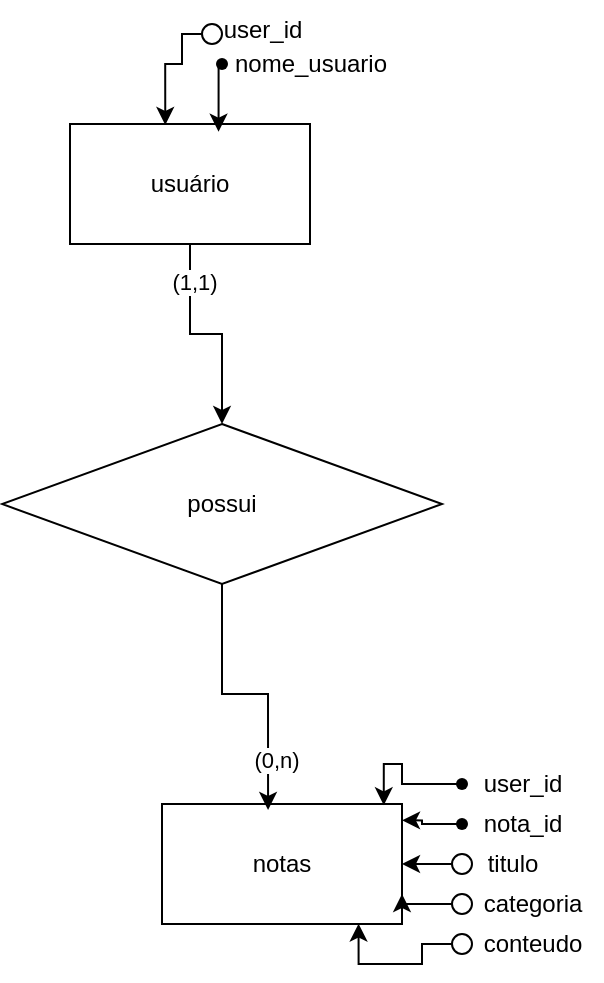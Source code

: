 <mxfile version="24.7.17">
  <diagram name="Página-1" id="VW7Ytd7cj07S4oblSxh-">
    <mxGraphModel dx="1195" dy="1791" grid="1" gridSize="10" guides="1" tooltips="1" connect="1" arrows="1" fold="1" page="1" pageScale="1" pageWidth="827" pageHeight="1169" math="0" shadow="0">
      <root>
        <mxCell id="0" />
        <mxCell id="1" parent="0" />
        <mxCell id="S0QI37z1_YAIbUaaQ4wB-6" style="edgeStyle=orthogonalEdgeStyle;rounded=0;orthogonalLoop=1;jettySize=auto;html=1;exitX=0.5;exitY=1;exitDx=0;exitDy=0;entryX=0.5;entryY=0;entryDx=0;entryDy=0;" edge="1" parent="1" source="S0QI37z1_YAIbUaaQ4wB-1" target="S0QI37z1_YAIbUaaQ4wB-3">
          <mxGeometry relative="1" as="geometry" />
        </mxCell>
        <mxCell id="S0QI37z1_YAIbUaaQ4wB-8" value="(1,1)" style="edgeLabel;html=1;align=center;verticalAlign=middle;resizable=0;points=[];" vertex="1" connectable="0" parent="S0QI37z1_YAIbUaaQ4wB-6">
          <mxGeometry x="-0.65" y="2" relative="1" as="geometry">
            <mxPoint as="offset" />
          </mxGeometry>
        </mxCell>
        <mxCell id="S0QI37z1_YAIbUaaQ4wB-1" value="usuário" style="rounded=0;whiteSpace=wrap;html=1;" vertex="1" parent="1">
          <mxGeometry x="294" y="60" width="120" height="60" as="geometry" />
        </mxCell>
        <mxCell id="S0QI37z1_YAIbUaaQ4wB-2" value="notas" style="rounded=0;whiteSpace=wrap;html=1;" vertex="1" parent="1">
          <mxGeometry x="340" y="400" width="120" height="60" as="geometry" />
        </mxCell>
        <mxCell id="S0QI37z1_YAIbUaaQ4wB-3" value="possui" style="rhombus;whiteSpace=wrap;html=1;" vertex="1" parent="1">
          <mxGeometry x="260" y="210" width="220" height="80" as="geometry" />
        </mxCell>
        <mxCell id="S0QI37z1_YAIbUaaQ4wB-7" style="edgeStyle=orthogonalEdgeStyle;rounded=0;orthogonalLoop=1;jettySize=auto;html=1;exitX=0.5;exitY=1;exitDx=0;exitDy=0;entryX=0.442;entryY=0.05;entryDx=0;entryDy=0;entryPerimeter=0;" edge="1" parent="1" source="S0QI37z1_YAIbUaaQ4wB-3" target="S0QI37z1_YAIbUaaQ4wB-2">
          <mxGeometry relative="1" as="geometry" />
        </mxCell>
        <mxCell id="S0QI37z1_YAIbUaaQ4wB-10" value="(0,n)" style="edgeLabel;html=1;align=center;verticalAlign=middle;resizable=0;points=[];" vertex="1" connectable="0" parent="S0QI37z1_YAIbUaaQ4wB-7">
          <mxGeometry x="0.635" y="4" relative="1" as="geometry">
            <mxPoint as="offset" />
          </mxGeometry>
        </mxCell>
        <mxCell id="S0QI37z1_YAIbUaaQ4wB-11" value="" style="shape=waypoint;sketch=0;fillStyle=solid;size=6;pointerEvents=1;points=[];fillColor=none;resizable=0;rotatable=0;perimeter=centerPerimeter;snapToPoint=1;" vertex="1" parent="1">
          <mxGeometry x="360" y="20" width="20" height="20" as="geometry" />
        </mxCell>
        <mxCell id="S0QI37z1_YAIbUaaQ4wB-13" value="" style="verticalLabelPosition=bottom;verticalAlign=top;html=1;shape=mxgraph.flowchart.on-page_reference;" vertex="1" parent="1">
          <mxGeometry x="360" y="10" width="10" height="10" as="geometry" />
        </mxCell>
        <mxCell id="S0QI37z1_YAIbUaaQ4wB-27" style="edgeStyle=orthogonalEdgeStyle;rounded=0;orthogonalLoop=1;jettySize=auto;html=1;entryX=0.619;entryY=0.064;entryDx=0;entryDy=0;entryPerimeter=0;" edge="1" parent="1" source="S0QI37z1_YAIbUaaQ4wB-11" target="S0QI37z1_YAIbUaaQ4wB-1">
          <mxGeometry relative="1" as="geometry" />
        </mxCell>
        <mxCell id="S0QI37z1_YAIbUaaQ4wB-28" style="edgeStyle=orthogonalEdgeStyle;rounded=0;orthogonalLoop=1;jettySize=auto;html=1;entryX=0.397;entryY=0.008;entryDx=0;entryDy=0;entryPerimeter=0;" edge="1" parent="1" source="S0QI37z1_YAIbUaaQ4wB-13" target="S0QI37z1_YAIbUaaQ4wB-1">
          <mxGeometry relative="1" as="geometry">
            <Array as="points">
              <mxPoint x="350" y="15" />
              <mxPoint x="350" y="30" />
              <mxPoint x="342" y="30" />
            </Array>
          </mxGeometry>
        </mxCell>
        <mxCell id="S0QI37z1_YAIbUaaQ4wB-29" value="user_id" style="text;html=1;align=center;verticalAlign=middle;resizable=0;points=[];autosize=1;strokeColor=none;fillColor=none;" vertex="1" parent="1">
          <mxGeometry x="360" y="-2" width="60" height="30" as="geometry" />
        </mxCell>
        <mxCell id="S0QI37z1_YAIbUaaQ4wB-30" value="nome_usuario" style="text;html=1;align=center;verticalAlign=middle;resizable=0;points=[];autosize=1;strokeColor=none;fillColor=none;" vertex="1" parent="1">
          <mxGeometry x="364" y="15" width="100" height="30" as="geometry" />
        </mxCell>
        <mxCell id="S0QI37z1_YAIbUaaQ4wB-31" value="" style="shape=waypoint;sketch=0;fillStyle=solid;size=6;pointerEvents=1;points=[];fillColor=none;resizable=0;rotatable=0;perimeter=centerPerimeter;snapToPoint=1;" vertex="1" parent="1">
          <mxGeometry x="480" y="380" width="20" height="20" as="geometry" />
        </mxCell>
        <mxCell id="S0QI37z1_YAIbUaaQ4wB-40" style="edgeStyle=orthogonalEdgeStyle;rounded=0;orthogonalLoop=1;jettySize=auto;html=1;exitX=0;exitY=0.5;exitDx=0;exitDy=0;exitPerimeter=0;entryX=1;entryY=0.5;entryDx=0;entryDy=0;" edge="1" parent="1" source="S0QI37z1_YAIbUaaQ4wB-32" target="S0QI37z1_YAIbUaaQ4wB-2">
          <mxGeometry relative="1" as="geometry" />
        </mxCell>
        <mxCell id="S0QI37z1_YAIbUaaQ4wB-32" value="" style="verticalLabelPosition=bottom;verticalAlign=top;html=1;shape=mxgraph.flowchart.on-page_reference;" vertex="1" parent="1">
          <mxGeometry x="485" y="425" width="10" height="10" as="geometry" />
        </mxCell>
        <mxCell id="S0QI37z1_YAIbUaaQ4wB-33" value="user_id" style="text;html=1;align=center;verticalAlign=middle;resizable=0;points=[];autosize=1;strokeColor=none;fillColor=none;" vertex="1" parent="1">
          <mxGeometry x="490" y="375" width="60" height="30" as="geometry" />
        </mxCell>
        <mxCell id="S0QI37z1_YAIbUaaQ4wB-36" style="edgeStyle=orthogonalEdgeStyle;rounded=0;orthogonalLoop=1;jettySize=auto;html=1;entryX=0.924;entryY=0.011;entryDx=0;entryDy=0;entryPerimeter=0;" edge="1" parent="1" source="S0QI37z1_YAIbUaaQ4wB-31" target="S0QI37z1_YAIbUaaQ4wB-2">
          <mxGeometry relative="1" as="geometry" />
        </mxCell>
        <mxCell id="S0QI37z1_YAIbUaaQ4wB-37" value="" style="shape=waypoint;sketch=0;fillStyle=solid;size=6;pointerEvents=1;points=[];fillColor=none;resizable=0;rotatable=0;perimeter=centerPerimeter;snapToPoint=1;" vertex="1" parent="1">
          <mxGeometry x="480" y="400" width="20" height="20" as="geometry" />
        </mxCell>
        <mxCell id="S0QI37z1_YAIbUaaQ4wB-38" value="nota_id" style="text;html=1;align=center;verticalAlign=middle;resizable=0;points=[];autosize=1;strokeColor=none;fillColor=none;" vertex="1" parent="1">
          <mxGeometry x="490" y="395" width="60" height="30" as="geometry" />
        </mxCell>
        <mxCell id="S0QI37z1_YAIbUaaQ4wB-56" style="edgeStyle=orthogonalEdgeStyle;rounded=0;orthogonalLoop=1;jettySize=auto;html=1;exitX=0;exitY=0.5;exitDx=0;exitDy=0;exitPerimeter=0;entryX=1;entryY=0.75;entryDx=0;entryDy=0;" edge="1" parent="1" source="S0QI37z1_YAIbUaaQ4wB-41" target="S0QI37z1_YAIbUaaQ4wB-2">
          <mxGeometry relative="1" as="geometry" />
        </mxCell>
        <mxCell id="S0QI37z1_YAIbUaaQ4wB-41" value="" style="verticalLabelPosition=bottom;verticalAlign=top;html=1;shape=mxgraph.flowchart.on-page_reference;" vertex="1" parent="1">
          <mxGeometry x="485" y="445" width="10" height="10" as="geometry" />
        </mxCell>
        <mxCell id="S0QI37z1_YAIbUaaQ4wB-44" value="titulo" style="text;html=1;align=center;verticalAlign=middle;resizable=0;points=[];autosize=1;strokeColor=none;fillColor=none;" vertex="1" parent="1">
          <mxGeometry x="490" y="415" width="50" height="30" as="geometry" />
        </mxCell>
        <mxCell id="S0QI37z1_YAIbUaaQ4wB-46" value="categoria" style="text;html=1;align=center;verticalAlign=middle;resizable=0;points=[];autosize=1;strokeColor=none;fillColor=none;" vertex="1" parent="1">
          <mxGeometry x="490" y="435" width="70" height="30" as="geometry" />
        </mxCell>
        <mxCell id="S0QI37z1_YAIbUaaQ4wB-48" style="edgeStyle=orthogonalEdgeStyle;rounded=0;orthogonalLoop=1;jettySize=auto;html=1;entryX=1;entryY=0.136;entryDx=0;entryDy=0;entryPerimeter=0;" edge="1" parent="1" source="S0QI37z1_YAIbUaaQ4wB-38" target="S0QI37z1_YAIbUaaQ4wB-2">
          <mxGeometry relative="1" as="geometry" />
        </mxCell>
        <mxCell id="S0QI37z1_YAIbUaaQ4wB-60" style="edgeStyle=orthogonalEdgeStyle;rounded=0;orthogonalLoop=1;jettySize=auto;html=1;entryX=0.819;entryY=0.997;entryDx=0;entryDy=0;entryPerimeter=0;" edge="1" parent="1" source="S0QI37z1_YAIbUaaQ4wB-58" target="S0QI37z1_YAIbUaaQ4wB-2">
          <mxGeometry relative="1" as="geometry">
            <mxPoint x="440" y="470" as="targetPoint" />
          </mxGeometry>
        </mxCell>
        <mxCell id="S0QI37z1_YAIbUaaQ4wB-58" value="conteudo" style="text;html=1;align=center;verticalAlign=middle;resizable=0;points=[];autosize=1;strokeColor=none;fillColor=none;" vertex="1" parent="1">
          <mxGeometry x="490" y="455" width="70" height="30" as="geometry" />
        </mxCell>
        <mxCell id="S0QI37z1_YAIbUaaQ4wB-59" value="" style="verticalLabelPosition=bottom;verticalAlign=top;html=1;shape=mxgraph.flowchart.on-page_reference;" vertex="1" parent="1">
          <mxGeometry x="485" y="465" width="10" height="10" as="geometry" />
        </mxCell>
      </root>
    </mxGraphModel>
  </diagram>
</mxfile>
